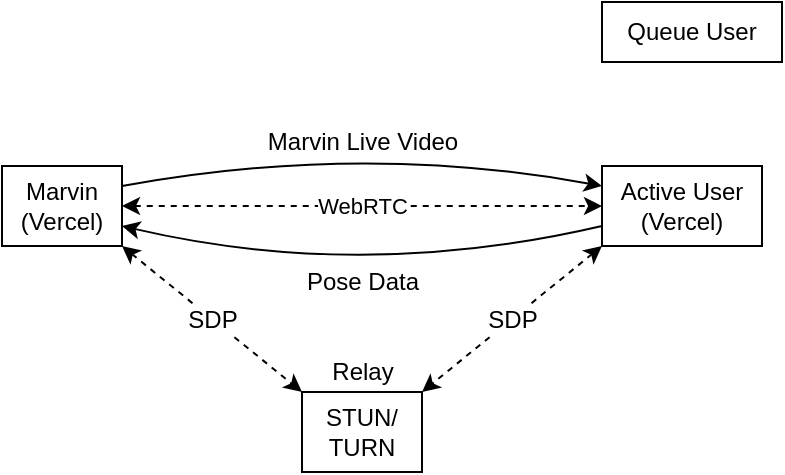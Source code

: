 <mxfile>
    <diagram name="Page-1" id="temaxnwS8IeKS8GmYeiM">
        <mxGraphModel dx="810" dy="397" grid="1" gridSize="10" guides="1" tooltips="1" connect="1" arrows="1" fold="1" page="1" pageScale="1" pageWidth="1100" pageHeight="850" math="0" shadow="0">
            <root>
                <mxCell id="0"/>
                <mxCell id="1" parent="0"/>
                <mxCell id="8" value="WebRTC" style="edgeStyle=none;html=1;exitX=1;exitY=0.5;exitDx=0;exitDy=0;entryX=0;entryY=0.5;entryDx=0;entryDy=0;startArrow=classic;startFill=1;noEdgeStyle=1;dashed=1;" edge="1" parent="1" source="5" target="7">
                    <mxGeometry x="-0.002" relative="1" as="geometry">
                        <mxPoint as="offset"/>
                    </mxGeometry>
                </mxCell>
                <mxCell id="17" value="SDP" style="edgeStyle=none;html=1;exitX=1;exitY=1;exitDx=0;exitDy=0;entryX=0;entryY=0;entryDx=0;entryDy=0;fontFamily=Helvetica;fontSize=12;fontColor=default;startArrow=classic;startFill=1;dashed=1;" edge="1" parent="1" source="5" target="16">
                    <mxGeometry relative="1" as="geometry"/>
                </mxCell>
                <mxCell id="23" value="Marvin Live Video" style="edgeStyle=none;html=1;exitX=1;exitY=0.25;exitDx=0;exitDy=0;entryX=0;entryY=0.25;entryDx=0;entryDy=0;fontFamily=Helvetica;fontSize=12;fontColor=default;startArrow=none;startFill=0;curved=1;" edge="1" parent="1" source="5" target="7">
                    <mxGeometry relative="1" as="geometry">
                        <Array as="points">
                            <mxPoint x="560" y="370"/>
                        </Array>
                    </mxGeometry>
                </mxCell>
                <mxCell id="5" value="Marvin&lt;br&gt;(Vercel)" style="whiteSpace=wrap;html=1;" vertex="1" parent="1">
                    <mxGeometry x="380" y="382" width="60" height="40" as="geometry"/>
                </mxCell>
                <mxCell id="18" value="SDP" style="edgeStyle=none;html=1;exitX=0;exitY=1;exitDx=0;exitDy=0;entryX=1;entryY=0;entryDx=0;entryDy=0;fontFamily=Helvetica;fontSize=12;fontColor=default;startArrow=classic;startFill=1;dashed=1;" edge="1" parent="1" source="7" target="16">
                    <mxGeometry relative="1" as="geometry"/>
                </mxCell>
                <mxCell id="25" value="Pose Data" style="edgeStyle=none;html=1;exitX=0;exitY=0.75;exitDx=0;exitDy=0;entryX=1;entryY=0.75;entryDx=0;entryDy=0;fontFamily=Helvetica;fontSize=12;fontColor=default;startArrow=none;startFill=0;curved=1;" edge="1" parent="1" source="7" target="5">
                    <mxGeometry relative="1" as="geometry">
                        <Array as="points">
                            <mxPoint x="560" y="440"/>
                        </Array>
                    </mxGeometry>
                </mxCell>
                <mxCell id="7" value="Active User&lt;br&gt;(Vercel)" style="whiteSpace=wrap;html=1;" vertex="1" parent="1">
                    <mxGeometry x="680" y="382" width="80" height="40" as="geometry"/>
                </mxCell>
                <mxCell id="22" value="Queue&amp;nbsp;User" style="whiteSpace=wrap;html=1;strokeColor=default;fontFamily=Helvetica;fontSize=12;fontColor=default;fillColor=default;" vertex="1" parent="1">
                    <mxGeometry x="680" y="300" width="90" height="30" as="geometry"/>
                </mxCell>
                <mxCell id="28" value="" style="group" vertex="1" connectable="0" parent="1">
                    <mxGeometry x="530" y="470" width="60" height="65" as="geometry"/>
                </mxCell>
                <mxCell id="16" value="STUN/&lt;br&gt;TURN" style="whiteSpace=wrap;html=1;strokeColor=default;fontFamily=Helvetica;fontSize=12;fontColor=default;fillColor=default;" vertex="1" parent="28">
                    <mxGeometry y="25" width="60" height="40" as="geometry"/>
                </mxCell>
                <mxCell id="26" value="Relay" style="text;html=1;align=center;verticalAlign=middle;resizable=0;points=[];autosize=1;strokeColor=none;fillColor=none;fontSize=12;fontFamily=Helvetica;fontColor=default;" vertex="1" parent="28">
                    <mxGeometry x="5" width="50" height="30" as="geometry"/>
                </mxCell>
            </root>
        </mxGraphModel>
    </diagram>
</mxfile>